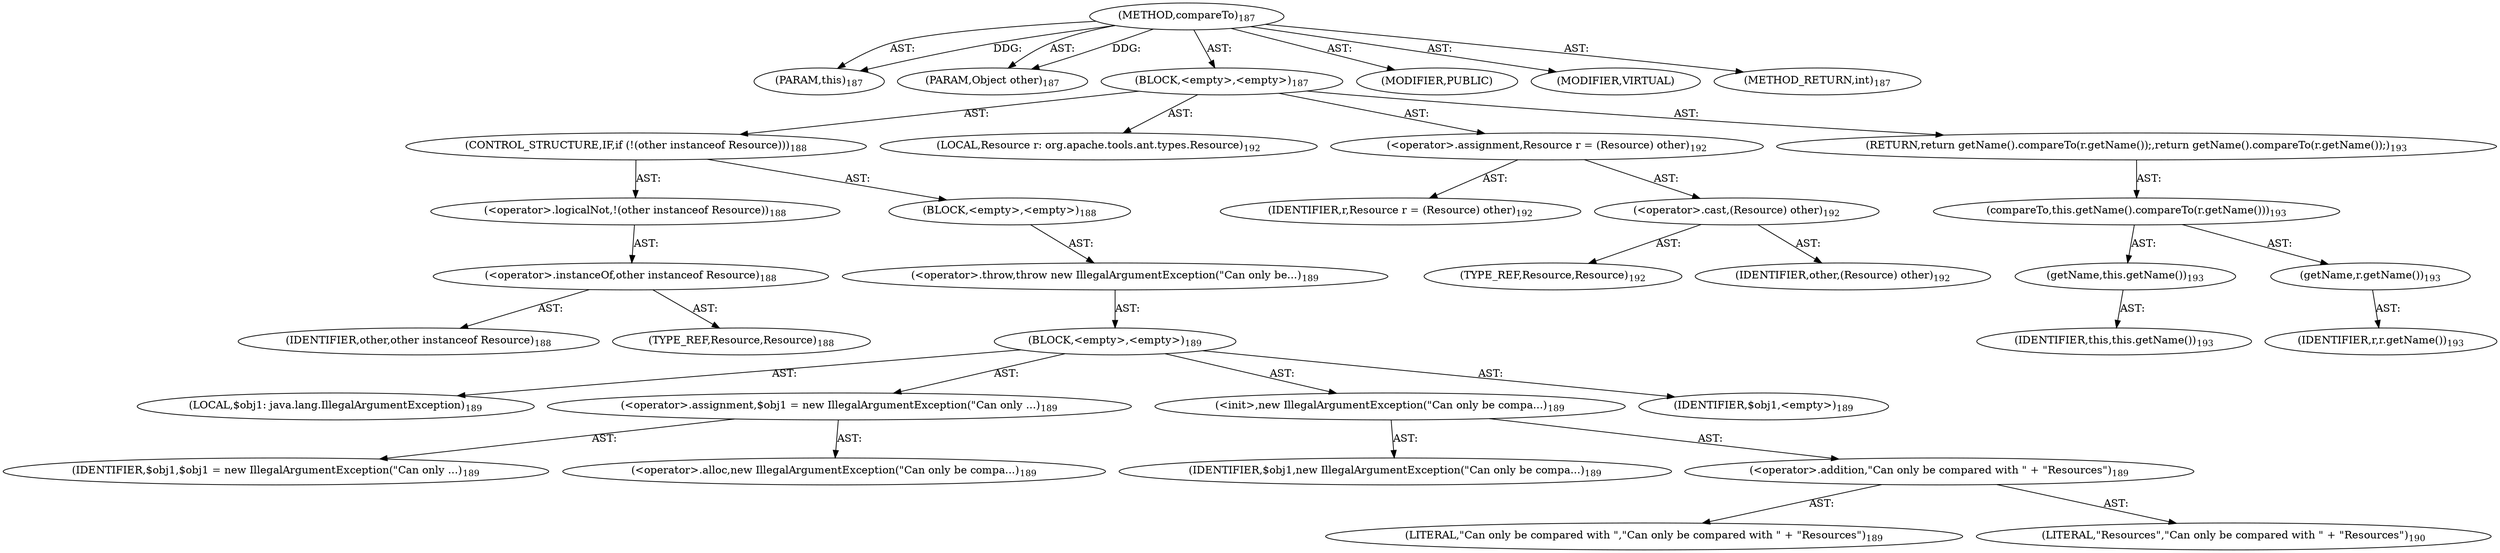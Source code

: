 digraph "compareTo" {  
"111669149709" [label = <(METHOD,compareTo)<SUB>187</SUB>> ]
"115964116996" [label = <(PARAM,this)<SUB>187</SUB>> ]
"115964117018" [label = <(PARAM,Object other)<SUB>187</SUB>> ]
"25769803792" [label = <(BLOCK,&lt;empty&gt;,&lt;empty&gt;)<SUB>187</SUB>> ]
"47244640258" [label = <(CONTROL_STRUCTURE,IF,if (!(other instanceof Resource)))<SUB>188</SUB>> ]
"30064771118" [label = <(&lt;operator&gt;.logicalNot,!(other instanceof Resource))<SUB>188</SUB>> ]
"30064771119" [label = <(&lt;operator&gt;.instanceOf,other instanceof Resource)<SUB>188</SUB>> ]
"68719476777" [label = <(IDENTIFIER,other,other instanceof Resource)<SUB>188</SUB>> ]
"180388626432" [label = <(TYPE_REF,Resource,Resource)<SUB>188</SUB>> ]
"25769803793" [label = <(BLOCK,&lt;empty&gt;,&lt;empty&gt;)<SUB>188</SUB>> ]
"30064771120" [label = <(&lt;operator&gt;.throw,throw new IllegalArgumentException(&quot;Can only be...)<SUB>189</SUB>> ]
"25769803794" [label = <(BLOCK,&lt;empty&gt;,&lt;empty&gt;)<SUB>189</SUB>> ]
"94489280513" [label = <(LOCAL,$obj1: java.lang.IllegalArgumentException)<SUB>189</SUB>> ]
"30064771121" [label = <(&lt;operator&gt;.assignment,$obj1 = new IllegalArgumentException(&quot;Can only ...)<SUB>189</SUB>> ]
"68719476778" [label = <(IDENTIFIER,$obj1,$obj1 = new IllegalArgumentException(&quot;Can only ...)<SUB>189</SUB>> ]
"30064771122" [label = <(&lt;operator&gt;.alloc,new IllegalArgumentException(&quot;Can only be compa...)<SUB>189</SUB>> ]
"30064771123" [label = <(&lt;init&gt;,new IllegalArgumentException(&quot;Can only be compa...)<SUB>189</SUB>> ]
"68719476779" [label = <(IDENTIFIER,$obj1,new IllegalArgumentException(&quot;Can only be compa...)<SUB>189</SUB>> ]
"30064771124" [label = <(&lt;operator&gt;.addition,&quot;Can only be compared with &quot; + &quot;Resources&quot;)<SUB>189</SUB>> ]
"90194313232" [label = <(LITERAL,&quot;Can only be compared with &quot;,&quot;Can only be compared with &quot; + &quot;Resources&quot;)<SUB>189</SUB>> ]
"90194313233" [label = <(LITERAL,&quot;Resources&quot;,&quot;Can only be compared with &quot; + &quot;Resources&quot;)<SUB>190</SUB>> ]
"68719476780" [label = <(IDENTIFIER,$obj1,&lt;empty&gt;)<SUB>189</SUB>> ]
"94489280514" [label = <(LOCAL,Resource r: org.apache.tools.ant.types.Resource)<SUB>192</SUB>> ]
"30064771125" [label = <(&lt;operator&gt;.assignment,Resource r = (Resource) other)<SUB>192</SUB>> ]
"68719476781" [label = <(IDENTIFIER,r,Resource r = (Resource) other)<SUB>192</SUB>> ]
"30064771126" [label = <(&lt;operator&gt;.cast,(Resource) other)<SUB>192</SUB>> ]
"180388626433" [label = <(TYPE_REF,Resource,Resource)<SUB>192</SUB>> ]
"68719476782" [label = <(IDENTIFIER,other,(Resource) other)<SUB>192</SUB>> ]
"146028888069" [label = <(RETURN,return getName().compareTo(r.getName());,return getName().compareTo(r.getName());)<SUB>193</SUB>> ]
"30064771127" [label = <(compareTo,this.getName().compareTo(r.getName()))<SUB>193</SUB>> ]
"30064771128" [label = <(getName,this.getName())<SUB>193</SUB>> ]
"68719476740" [label = <(IDENTIFIER,this,this.getName())<SUB>193</SUB>> ]
"30064771129" [label = <(getName,r.getName())<SUB>193</SUB>> ]
"68719476783" [label = <(IDENTIFIER,r,r.getName())<SUB>193</SUB>> ]
"133143986206" [label = <(MODIFIER,PUBLIC)> ]
"133143986207" [label = <(MODIFIER,VIRTUAL)> ]
"128849018893" [label = <(METHOD_RETURN,int)<SUB>187</SUB>> ]
  "111669149709" -> "115964116996"  [ label = "AST: "] 
  "111669149709" -> "115964117018"  [ label = "AST: "] 
  "111669149709" -> "25769803792"  [ label = "AST: "] 
  "111669149709" -> "133143986206"  [ label = "AST: "] 
  "111669149709" -> "133143986207"  [ label = "AST: "] 
  "111669149709" -> "128849018893"  [ label = "AST: "] 
  "25769803792" -> "47244640258"  [ label = "AST: "] 
  "25769803792" -> "94489280514"  [ label = "AST: "] 
  "25769803792" -> "30064771125"  [ label = "AST: "] 
  "25769803792" -> "146028888069"  [ label = "AST: "] 
  "47244640258" -> "30064771118"  [ label = "AST: "] 
  "47244640258" -> "25769803793"  [ label = "AST: "] 
  "30064771118" -> "30064771119"  [ label = "AST: "] 
  "30064771119" -> "68719476777"  [ label = "AST: "] 
  "30064771119" -> "180388626432"  [ label = "AST: "] 
  "25769803793" -> "30064771120"  [ label = "AST: "] 
  "30064771120" -> "25769803794"  [ label = "AST: "] 
  "25769803794" -> "94489280513"  [ label = "AST: "] 
  "25769803794" -> "30064771121"  [ label = "AST: "] 
  "25769803794" -> "30064771123"  [ label = "AST: "] 
  "25769803794" -> "68719476780"  [ label = "AST: "] 
  "30064771121" -> "68719476778"  [ label = "AST: "] 
  "30064771121" -> "30064771122"  [ label = "AST: "] 
  "30064771123" -> "68719476779"  [ label = "AST: "] 
  "30064771123" -> "30064771124"  [ label = "AST: "] 
  "30064771124" -> "90194313232"  [ label = "AST: "] 
  "30064771124" -> "90194313233"  [ label = "AST: "] 
  "30064771125" -> "68719476781"  [ label = "AST: "] 
  "30064771125" -> "30064771126"  [ label = "AST: "] 
  "30064771126" -> "180388626433"  [ label = "AST: "] 
  "30064771126" -> "68719476782"  [ label = "AST: "] 
  "146028888069" -> "30064771127"  [ label = "AST: "] 
  "30064771127" -> "30064771128"  [ label = "AST: "] 
  "30064771127" -> "30064771129"  [ label = "AST: "] 
  "30064771128" -> "68719476740"  [ label = "AST: "] 
  "30064771129" -> "68719476783"  [ label = "AST: "] 
  "111669149709" -> "115964116996"  [ label = "DDG: "] 
  "111669149709" -> "115964117018"  [ label = "DDG: "] 
}
